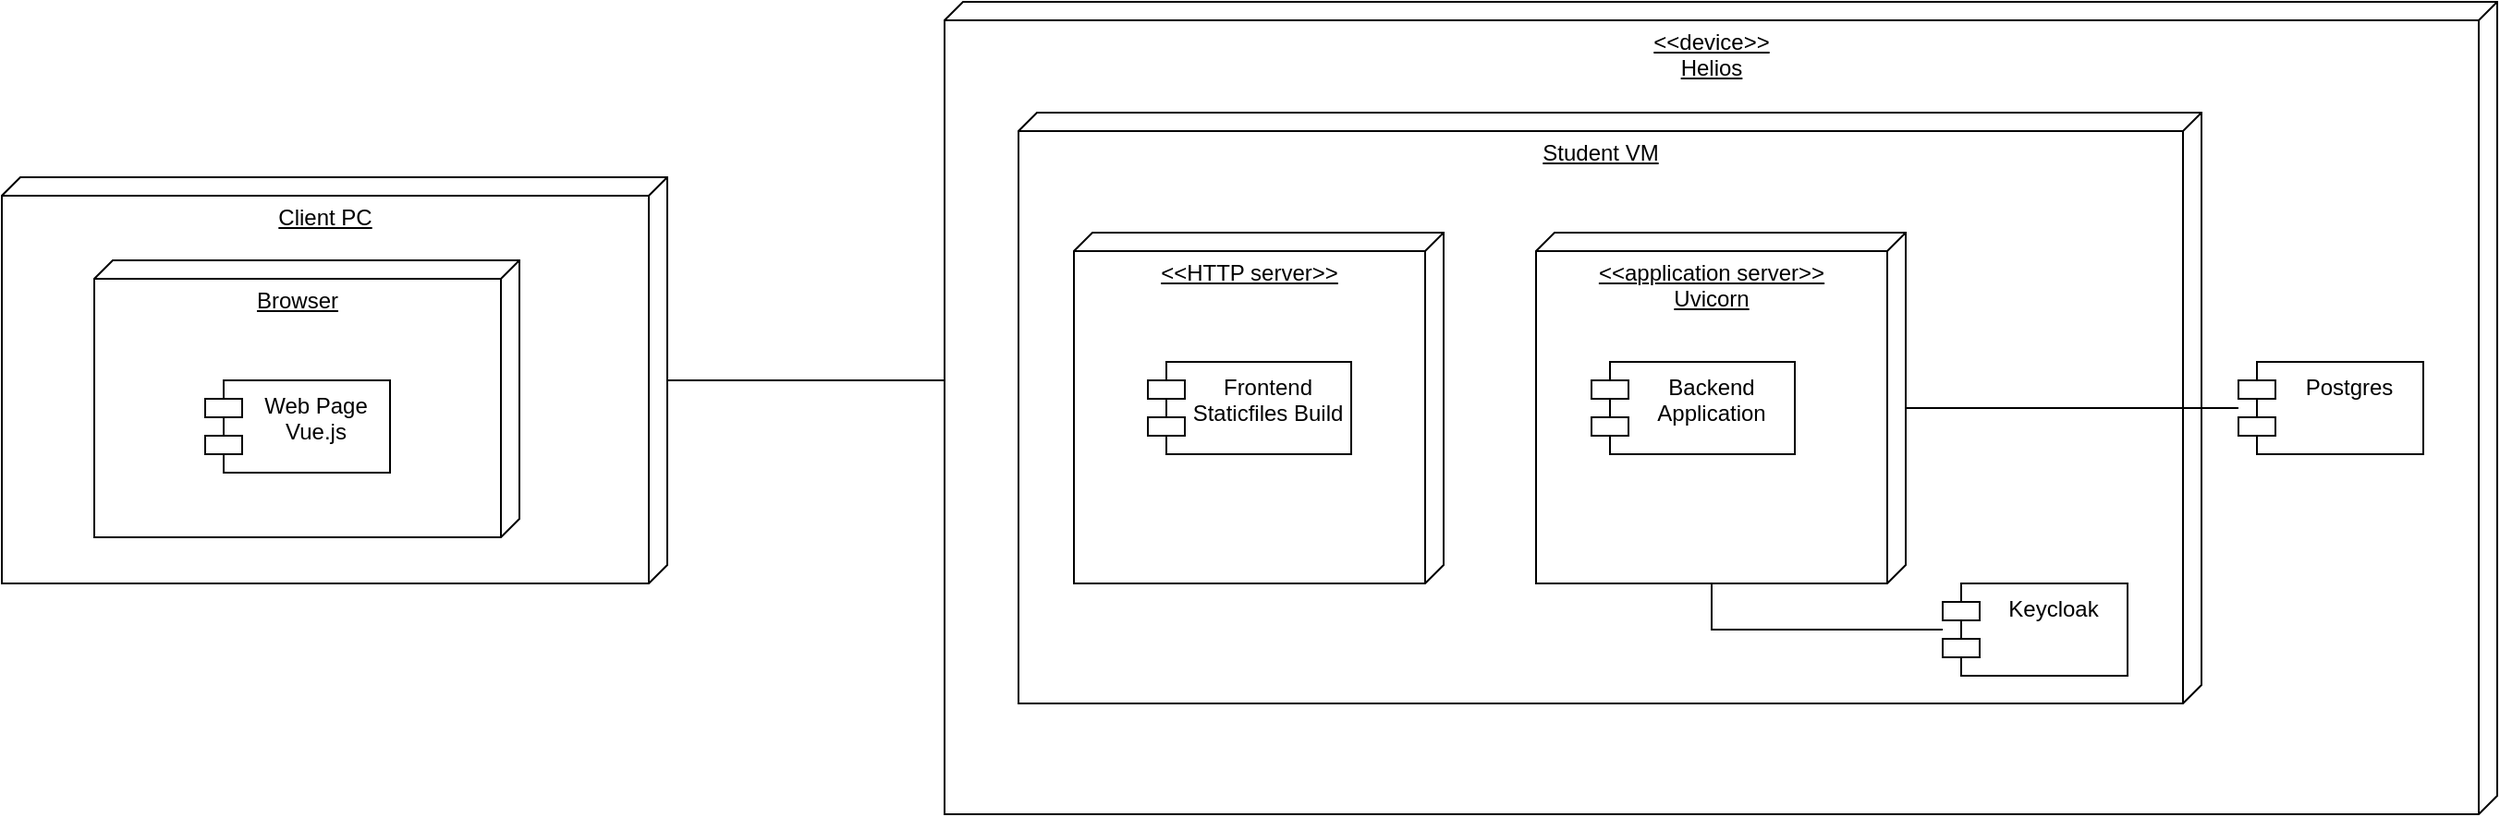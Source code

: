 <mxfile version="22.1.2" type="device">
  <diagram name="Page-1" id="PFuam8-ZSgRhQEDc4WZU">
    <mxGraphModel dx="2284" dy="854" grid="1" gridSize="10" guides="1" tooltips="1" connect="1" arrows="1" fold="1" page="1" pageScale="1" pageWidth="850" pageHeight="1100" math="0" shadow="0">
      <root>
        <mxCell id="0" />
        <mxCell id="1" parent="0" />
        <mxCell id="8sjglLNH34c4arJzGEXB-1" value="&amp;lt;&amp;lt;device&amp;gt;&amp;gt;&lt;br&gt;Helios" style="verticalAlign=top;align=center;spacingTop=8;spacingLeft=2;spacingRight=12;shape=cube;size=10;direction=south;fontStyle=4;html=1;whiteSpace=wrap;" parent="1" vertex="1">
          <mxGeometry x="190" y="120" width="840" height="440" as="geometry" />
        </mxCell>
        <mxCell id="9aiQtk9AjkWQs-c2ufMn-4" value="Student VM" style="verticalAlign=top;align=center;spacingTop=8;spacingLeft=2;spacingRight=12;shape=cube;size=10;direction=south;fontStyle=4;html=1;whiteSpace=wrap;" parent="1" vertex="1">
          <mxGeometry x="230" y="180" width="640" height="320" as="geometry" />
        </mxCell>
        <mxCell id="9aiQtk9AjkWQs-c2ufMn-3" style="edgeStyle=orthogonalEdgeStyle;rounded=0;orthogonalLoop=1;jettySize=auto;html=1;endArrow=none;endFill=0;" parent="1" source="8sjglLNH34c4arJzGEXB-1" edge="1" target="9aiQtk9AjkWQs-c2ufMn-1">
          <mxGeometry relative="1" as="geometry">
            <mxPoint x="120" y="340" as="targetPoint" />
            <Array as="points">
              <mxPoint x="150" y="325" />
              <mxPoint x="150" y="325" />
            </Array>
          </mxGeometry>
        </mxCell>
        <mxCell id="9aiQtk9AjkWQs-c2ufMn-1" value="Client PC" style="verticalAlign=top;align=center;spacingTop=8;spacingLeft=2;spacingRight=12;shape=cube;size=10;direction=south;fontStyle=4;html=1;whiteSpace=wrap;" parent="1" vertex="1">
          <mxGeometry x="-320" y="215" width="360" height="220" as="geometry" />
        </mxCell>
        <mxCell id="9aiQtk9AjkWQs-c2ufMn-2" value="Browser" style="verticalAlign=top;align=center;spacingTop=8;spacingLeft=2;spacingRight=12;shape=cube;size=10;direction=south;fontStyle=4;html=1;whiteSpace=wrap;" parent="1" vertex="1">
          <mxGeometry x="-270" y="260" width="230" height="150" as="geometry" />
        </mxCell>
        <mxCell id="9aiQtk9AjkWQs-c2ufMn-6" style="edgeStyle=orthogonalEdgeStyle;rounded=0;orthogonalLoop=1;jettySize=auto;html=1;endArrow=none;endFill=0;" parent="1" source="8sjglLNH34c4arJzGEXB-6" target="8sjglLNH34c4arJzGEXB-5" edge="1">
          <mxGeometry relative="1" as="geometry">
            <mxPoint x="900.0" y="289.077" as="targetPoint" />
          </mxGeometry>
        </mxCell>
        <mxCell id="9aiQtk9AjkWQs-c2ufMn-7" style="edgeStyle=orthogonalEdgeStyle;rounded=0;orthogonalLoop=1;jettySize=auto;html=1;endArrow=none;endFill=0;exitX=0;exitY=0;exitDx=190;exitDy=105;exitPerimeter=0;" parent="1" source="8sjglLNH34c4arJzGEXB-6" target="9aiQtk9AjkWQs-c2ufMn-5" edge="1">
          <mxGeometry relative="1" as="geometry">
            <mxPoint x="760.0" y="390.0" as="targetPoint" />
          </mxGeometry>
        </mxCell>
        <mxCell id="8sjglLNH34c4arJzGEXB-6" value="&amp;lt;&amp;lt;application server&amp;gt;&amp;gt;&lt;br&gt;Uvicorn" style="verticalAlign=top;align=center;spacingTop=8;spacingLeft=2;spacingRight=12;shape=cube;size=10;direction=south;fontStyle=4;html=1;whiteSpace=wrap;" parent="1" vertex="1">
          <mxGeometry x="510" y="245" width="200" height="190" as="geometry" />
        </mxCell>
        <mxCell id="8sjglLNH34c4arJzGEXB-2" value="Web Page&lt;br&gt;Vue.js" style="shape=module;align=left;spacingLeft=20;align=center;verticalAlign=top;whiteSpace=wrap;html=1;" parent="1" vertex="1">
          <mxGeometry x="-210" y="325" width="100" height="50" as="geometry" />
        </mxCell>
        <mxCell id="8sjglLNH34c4arJzGEXB-3" value="Backend Application" style="shape=module;align=left;spacingLeft=20;align=center;verticalAlign=top;whiteSpace=wrap;html=1;" parent="1" vertex="1">
          <mxGeometry x="540" y="315" width="110" height="50" as="geometry" />
        </mxCell>
        <mxCell id="8sjglLNH34c4arJzGEXB-5" value="Postgres" style="shape=module;align=left;spacingLeft=20;align=center;verticalAlign=top;whiteSpace=wrap;html=1;" parent="1" vertex="1">
          <mxGeometry x="890" y="315" width="100" height="50" as="geometry" />
        </mxCell>
        <mxCell id="9aiQtk9AjkWQs-c2ufMn-5" value="Keycloak" style="shape=module;align=left;spacingLeft=20;align=center;verticalAlign=top;whiteSpace=wrap;html=1;" parent="1" vertex="1">
          <mxGeometry x="730" y="435" width="100" height="50" as="geometry" />
        </mxCell>
        <mxCell id="QhyRqiFmUsto07tPmQBW-1" value="&amp;lt;&amp;lt;HTTP server&amp;gt;&amp;gt;&lt;br&gt;" style="verticalAlign=top;align=center;spacingTop=8;spacingLeft=2;spacingRight=12;shape=cube;size=10;direction=south;fontStyle=4;html=1;whiteSpace=wrap;" parent="1" vertex="1">
          <mxGeometry x="260" y="245" width="200" height="190" as="geometry" />
        </mxCell>
        <mxCell id="QhyRqiFmUsto07tPmQBW-2" value="Frontend Staticfiles Build" style="shape=module;align=left;spacingLeft=20;align=center;verticalAlign=top;whiteSpace=wrap;html=1;" parent="1" vertex="1">
          <mxGeometry x="300" y="315" width="110" height="50" as="geometry" />
        </mxCell>
      </root>
    </mxGraphModel>
  </diagram>
</mxfile>
